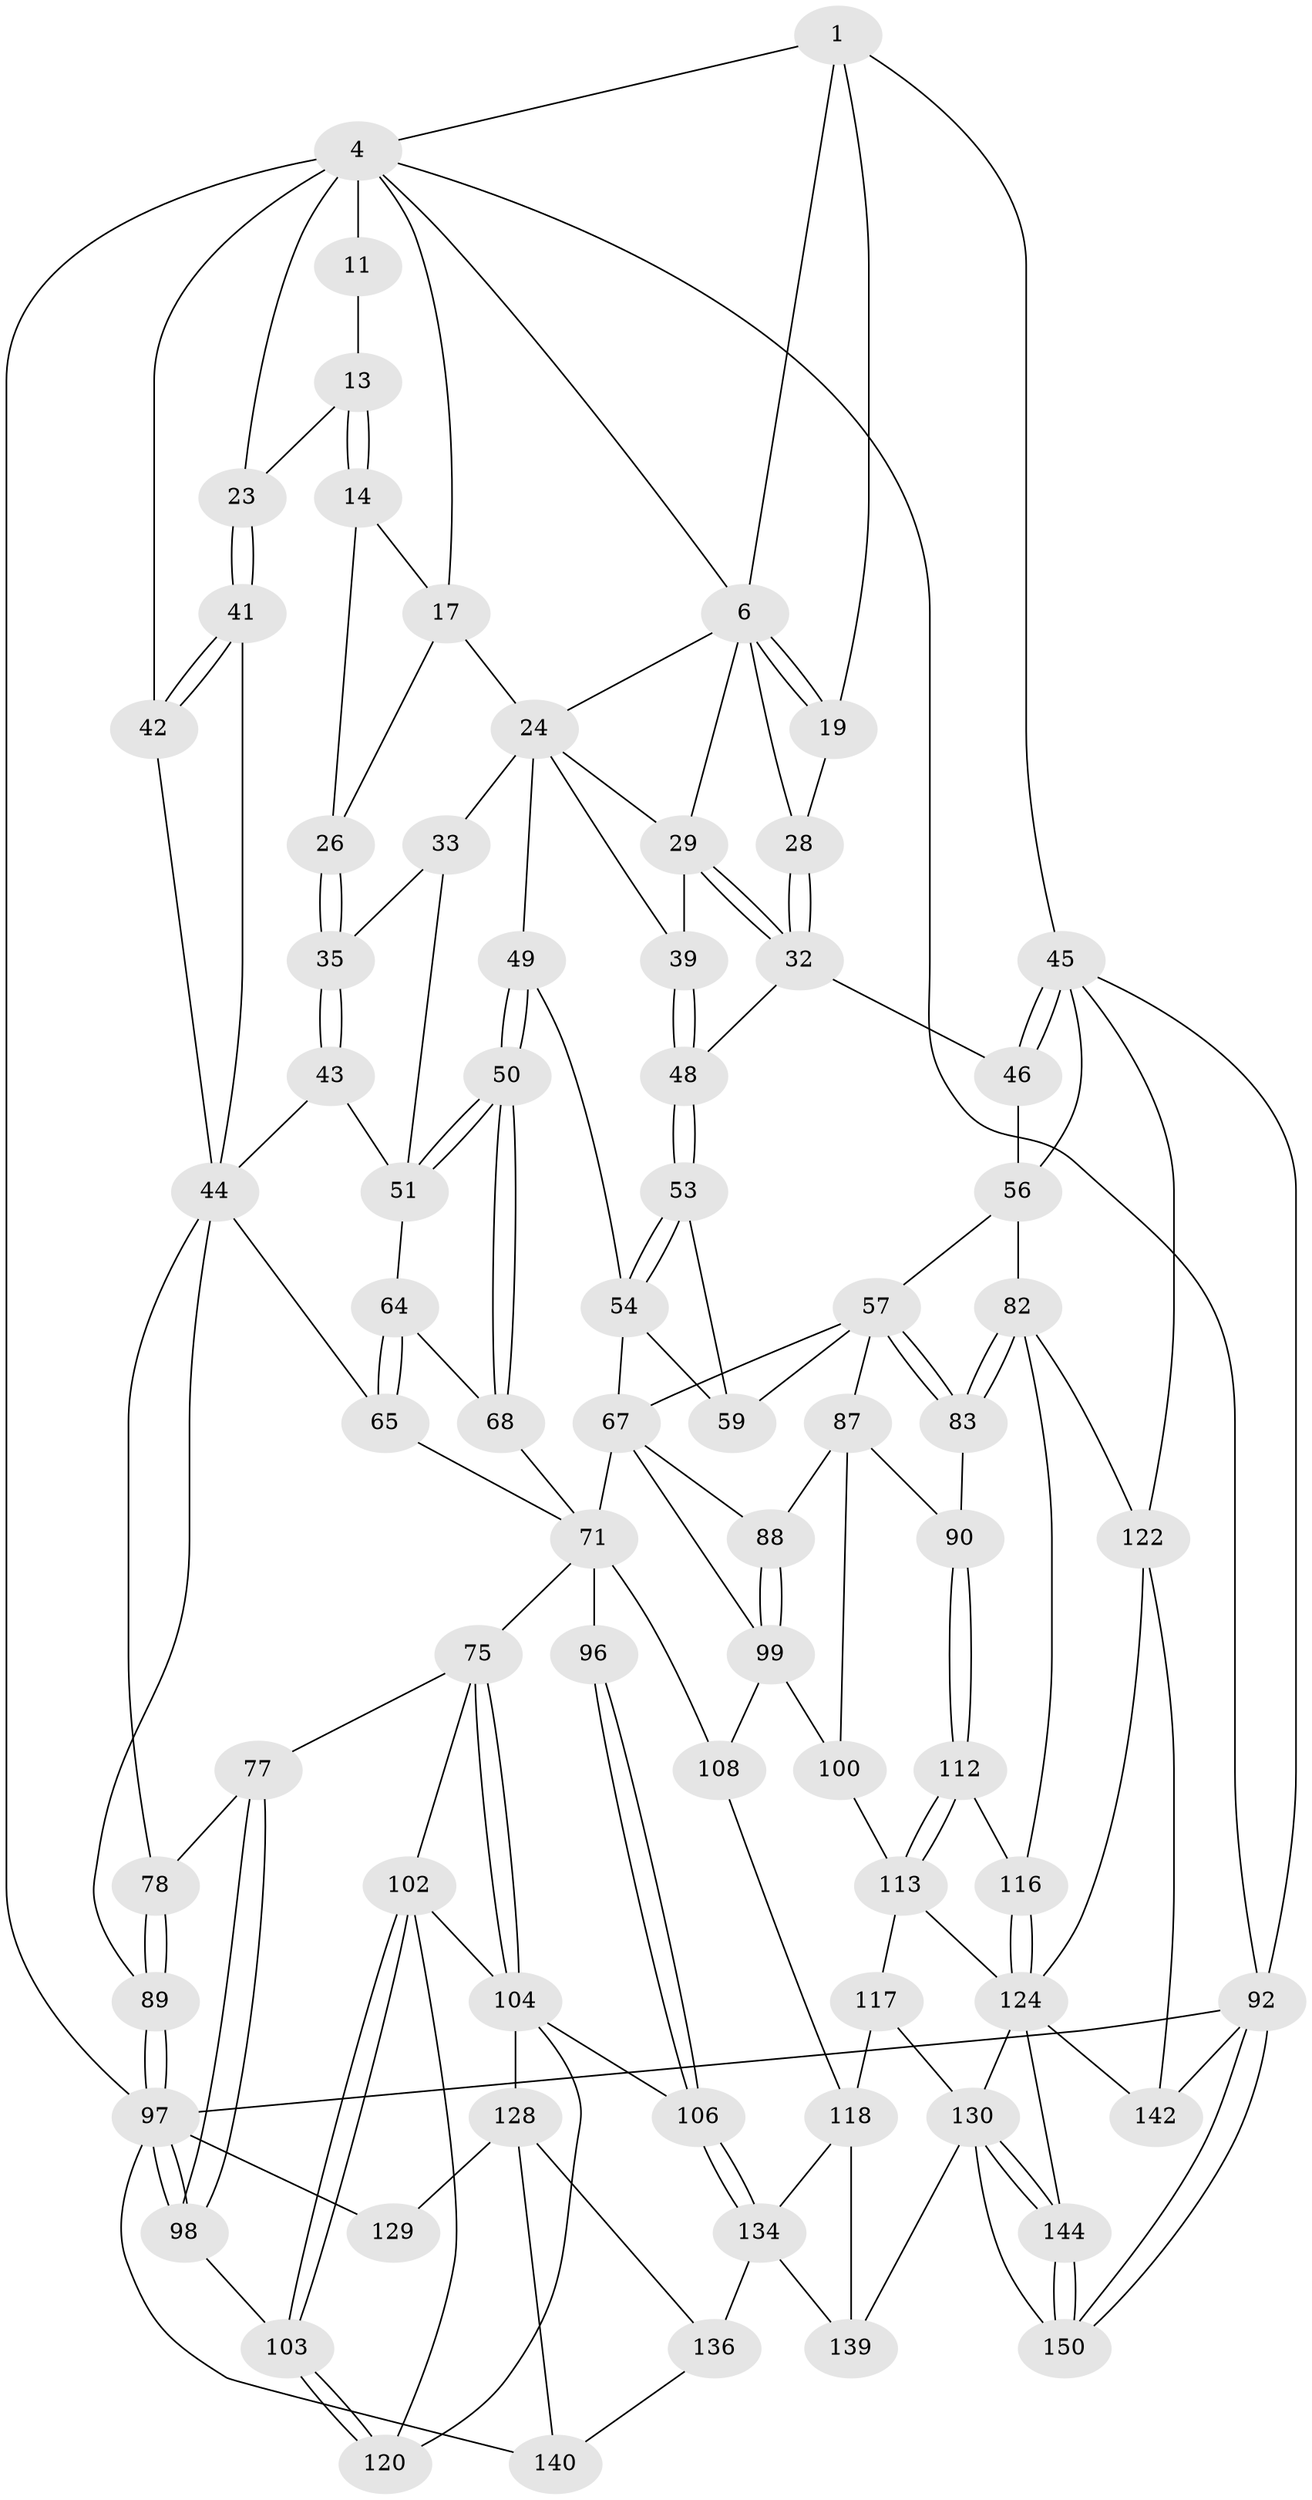 // original degree distribution, {3: 0.02, 6: 0.22666666666666666, 5: 0.5266666666666666, 4: 0.22666666666666666}
// Generated by graph-tools (version 1.1) at 2025/17/03/09/25 04:17:11]
// undirected, 75 vertices, 171 edges
graph export_dot {
graph [start="1"]
  node [color=gray90,style=filled];
  1 [pos="+0.8892950606372747+0",super="+2"];
  4 [pos="+1+0",super="+20+5"];
  6 [pos="+0.8810618900308236+0.0390777518008038",super="+7"];
  11 [pos="+0.448912190705048+0",super="+12"];
  13 [pos="+0.115481592404566+0",super="+22"];
  14 [pos="+0.2734693153707424+0.11475408599344167",super="+15+27"];
  17 [pos="+0.4831715300181709+0.07627198803796534",super="+18"];
  19 [pos="+0.9972384908983145+0.15396207579328294"];
  23 [pos="+0.09489230374436136+0.09028714475602834"];
  24 [pos="+0.5653083940262977+0.11205945807516518",super="+25+31"];
  26 [pos="+0.2808076415929007+0.20034563491348406"];
  28 [pos="+0.8823774672238129+0.15909931957962173"];
  29 [pos="+0.7024994810796952+0.008683490372200385",super="+30"];
  32 [pos="+0.832980601294027+0.18765766459759378",super="+40"];
  33 [pos="+0.4737075729146051+0.22508450245888875",super="+34"];
  35 [pos="+0.2821042748943487+0.20958269233148935"];
  39 [pos="+0.6099548208152188+0.2593515450411521"];
  41 [pos="+0.028860265842786836+0.2554802506558129"];
  42 [pos="+0+0.2953379787087895"];
  43 [pos="+0.20676936850664518+0.2874634509193392"];
  44 [pos="+0.1914716635787831+0.29839583799968145",super="+61"];
  45 [pos="+1+0.22955199210806543",super="+79"];
  46 [pos="+0.8690012806559424+0.3611941171079998"];
  48 [pos="+0.6820713131195331+0.3031706365878464"];
  49 [pos="+0.5248728674866415+0.37888654488277623"];
  50 [pos="+0.48028564164364357+0.41118633654784337"];
  51 [pos="+0.380597174286848+0.33237458478306037",super="+52"];
  53 [pos="+0.6835532613245929+0.34328240591299264"];
  54 [pos="+0.6004313288834107+0.427501157713012",super="+55+60"];
  56 [pos="+0.8506521184893763+0.44443471342698493",super="+80"];
  57 [pos="+0.8500153381247832+0.4448784129457941",super="+58"];
  59 [pos="+0.6895506443117603+0.36767832747572665"];
  64 [pos="+0.35761849658688233+0.4457926075267475"];
  65 [pos="+0.2922148740610734+0.5354413038685687"];
  67 [pos="+0.7116624503956263+0.4822995773299904",super="+69"];
  68 [pos="+0.4689558209058374+0.4292942654494808"];
  71 [pos="+0.48185792894184654+0.5242600343649921",super="+86+72"];
  75 [pos="+0.2799425974554936+0.5539411907360102",super="+76"];
  77 [pos="+0.11844559563843354+0.5572150019654906"];
  78 [pos="+0.12851350378152407+0.4987707410848413"];
  82 [pos="+0.9014839641482737+0.6261203081399332",super="+115"];
  83 [pos="+0.8375530996332481+0.5802011621816285"];
  87 [pos="+0.7259815720471263+0.5625736543884955",super="+91"];
  88 [pos="+0.6487669773505286+0.5748402329135662"];
  89 [pos="+0+0.6080239010481376"];
  90 [pos="+0.7603935003896131+0.615655732449436"];
  92 [pos="+1+1",super="+93"];
  96 [pos="+0.3600334959307509+0.6904417788089696"];
  97 [pos="+0+0.6277684936114097",super="+109"];
  98 [pos="+0+0.6598085575084552"];
  99 [pos="+0.6318727113200783+0.6216031643008263",super="+101"];
  100 [pos="+0.6548906544076578+0.647656393341027"];
  102 [pos="+0.16931549545081664+0.6268706891027961",super="+105"];
  103 [pos="+0.012919217085438712+0.67118247285378"];
  104 [pos="+0.20506669860019847+0.6903757342312373",super="+107"];
  106 [pos="+0.33067847115032345+0.7275965121500603"];
  108 [pos="+0.5188225770337256+0.7309641492261327"];
  112 [pos="+0.7726831759576929+0.6644008116024452"];
  113 [pos="+0.7033039281651584+0.7320149070151337",super="+114"];
  116 [pos="+0.8032879727615447+0.6786270920558908"];
  117 [pos="+0.613916265439876+0.7735954503016234",super="+132"];
  118 [pos="+0.534003062018367+0.7579282326954792",super="+119+138"];
  120 [pos="+0.09265331381958448+0.742403073923795"];
  122 [pos="+0.9168271315236871+0.8057630361565411",super="+127"];
  124 [pos="+0.8502114472602399+0.8159618309637062",super="+125"];
  128 [pos="+0.12404845844228231+0.7926647837593278",super="+137"];
  129 [pos="+0.058615311217392906+0.8358535575938442"];
  130 [pos="+0.7403288903384121+0.8959589496464935",super="+131"];
  134 [pos="+0.3009234288060998+0.8418851779871637",super="+135"];
  136 [pos="+0.21967971089866822+0.8663402591280482",super="+147"];
  139 [pos="+0.49549767973327485+1",super="+145"];
  140 [pos="+0.14577337755190858+0.9223044705167737",super="+148"];
  142 [pos="+0.9086788185264953+0.9381250354889591"];
  144 [pos="+0.815682084948476+1"];
  150 [pos="+0.8438523403882833+1"];
  1 -- 6;
  1 -- 19;
  1 -- 4;
  1 -- 45;
  4 -- 92;
  4 -- 97;
  4 -- 23;
  4 -- 42;
  4 -- 11 [weight=2];
  4 -- 17;
  4 -- 6;
  6 -- 19;
  6 -- 19;
  6 -- 24;
  6 -- 28;
  6 -- 29;
  11 -- 13;
  13 -- 14 [weight=2];
  13 -- 14;
  13 -- 23;
  14 -- 17;
  14 -- 26;
  17 -- 26;
  17 -- 24;
  19 -- 28;
  23 -- 41;
  23 -- 41;
  24 -- 33 [weight=2];
  24 -- 49;
  24 -- 39;
  24 -- 29;
  26 -- 35;
  26 -- 35;
  28 -- 32;
  28 -- 32;
  29 -- 32 [weight=2];
  29 -- 32;
  29 -- 39;
  32 -- 46;
  32 -- 48;
  33 -- 51;
  33 -- 35;
  35 -- 43;
  35 -- 43;
  39 -- 48;
  39 -- 48;
  41 -- 42;
  41 -- 42;
  41 -- 44;
  42 -- 44;
  43 -- 44;
  43 -- 51;
  44 -- 65;
  44 -- 89;
  44 -- 78;
  45 -- 46;
  45 -- 46;
  45 -- 122;
  45 -- 56;
  45 -- 92;
  46 -- 56;
  48 -- 53;
  48 -- 53;
  49 -- 50;
  49 -- 50;
  49 -- 54;
  50 -- 51;
  50 -- 51;
  50 -- 68;
  50 -- 68;
  51 -- 64;
  53 -- 54;
  53 -- 54;
  53 -- 59;
  54 -- 67 [weight=2];
  54 -- 59;
  56 -- 57;
  56 -- 82 [weight=2];
  57 -- 83;
  57 -- 83;
  57 -- 67;
  57 -- 59;
  57 -- 87;
  64 -- 65;
  64 -- 65;
  64 -- 68;
  65 -- 71;
  67 -- 99;
  67 -- 88;
  67 -- 71 [weight=2];
  68 -- 71;
  71 -- 96 [weight=2];
  71 -- 108;
  71 -- 75;
  75 -- 104;
  75 -- 104;
  75 -- 77;
  75 -- 102;
  77 -- 78;
  77 -- 98;
  77 -- 98;
  78 -- 89;
  78 -- 89;
  82 -- 83;
  82 -- 83;
  82 -- 116;
  82 -- 122;
  83 -- 90;
  87 -- 88;
  87 -- 90;
  87 -- 100;
  88 -- 99;
  88 -- 99;
  89 -- 97;
  89 -- 97;
  90 -- 112;
  90 -- 112;
  92 -- 150;
  92 -- 150;
  92 -- 97;
  92 -- 142;
  96 -- 106;
  96 -- 106;
  97 -- 98;
  97 -- 98;
  97 -- 129 [weight=2];
  97 -- 140 [weight=2];
  98 -- 103;
  99 -- 108;
  99 -- 100;
  100 -- 113;
  102 -- 103;
  102 -- 103;
  102 -- 104;
  102 -- 120;
  103 -- 120;
  103 -- 120;
  104 -- 106;
  104 -- 120;
  104 -- 128;
  106 -- 134;
  106 -- 134;
  108 -- 118;
  112 -- 113;
  112 -- 113;
  112 -- 116;
  113 -- 117;
  113 -- 124;
  116 -- 124;
  116 -- 124;
  117 -- 118 [weight=2];
  117 -- 130;
  118 -- 134;
  118 -- 139 [weight=2];
  122 -- 124;
  122 -- 142;
  124 -- 144;
  124 -- 130;
  124 -- 142;
  128 -- 129;
  128 -- 140;
  128 -- 136;
  130 -- 144;
  130 -- 144;
  130 -- 139;
  130 -- 150;
  134 -- 136 [weight=2];
  134 -- 139;
  136 -- 140;
  144 -- 150;
  144 -- 150;
}
